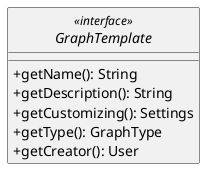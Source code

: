 @startuml

skinparam monochrome true
skinparam shadowing false
skinparam genericDisplay old
skinparam classAttributeIconSize 0
hide circle

interface GraphTemplate <<interface>> {
        +getName(): String
        +getDescription(): String
        +getCustomizing(): Settings
        +getType(): GraphType
        +getCreator(): User
    }

@enduml